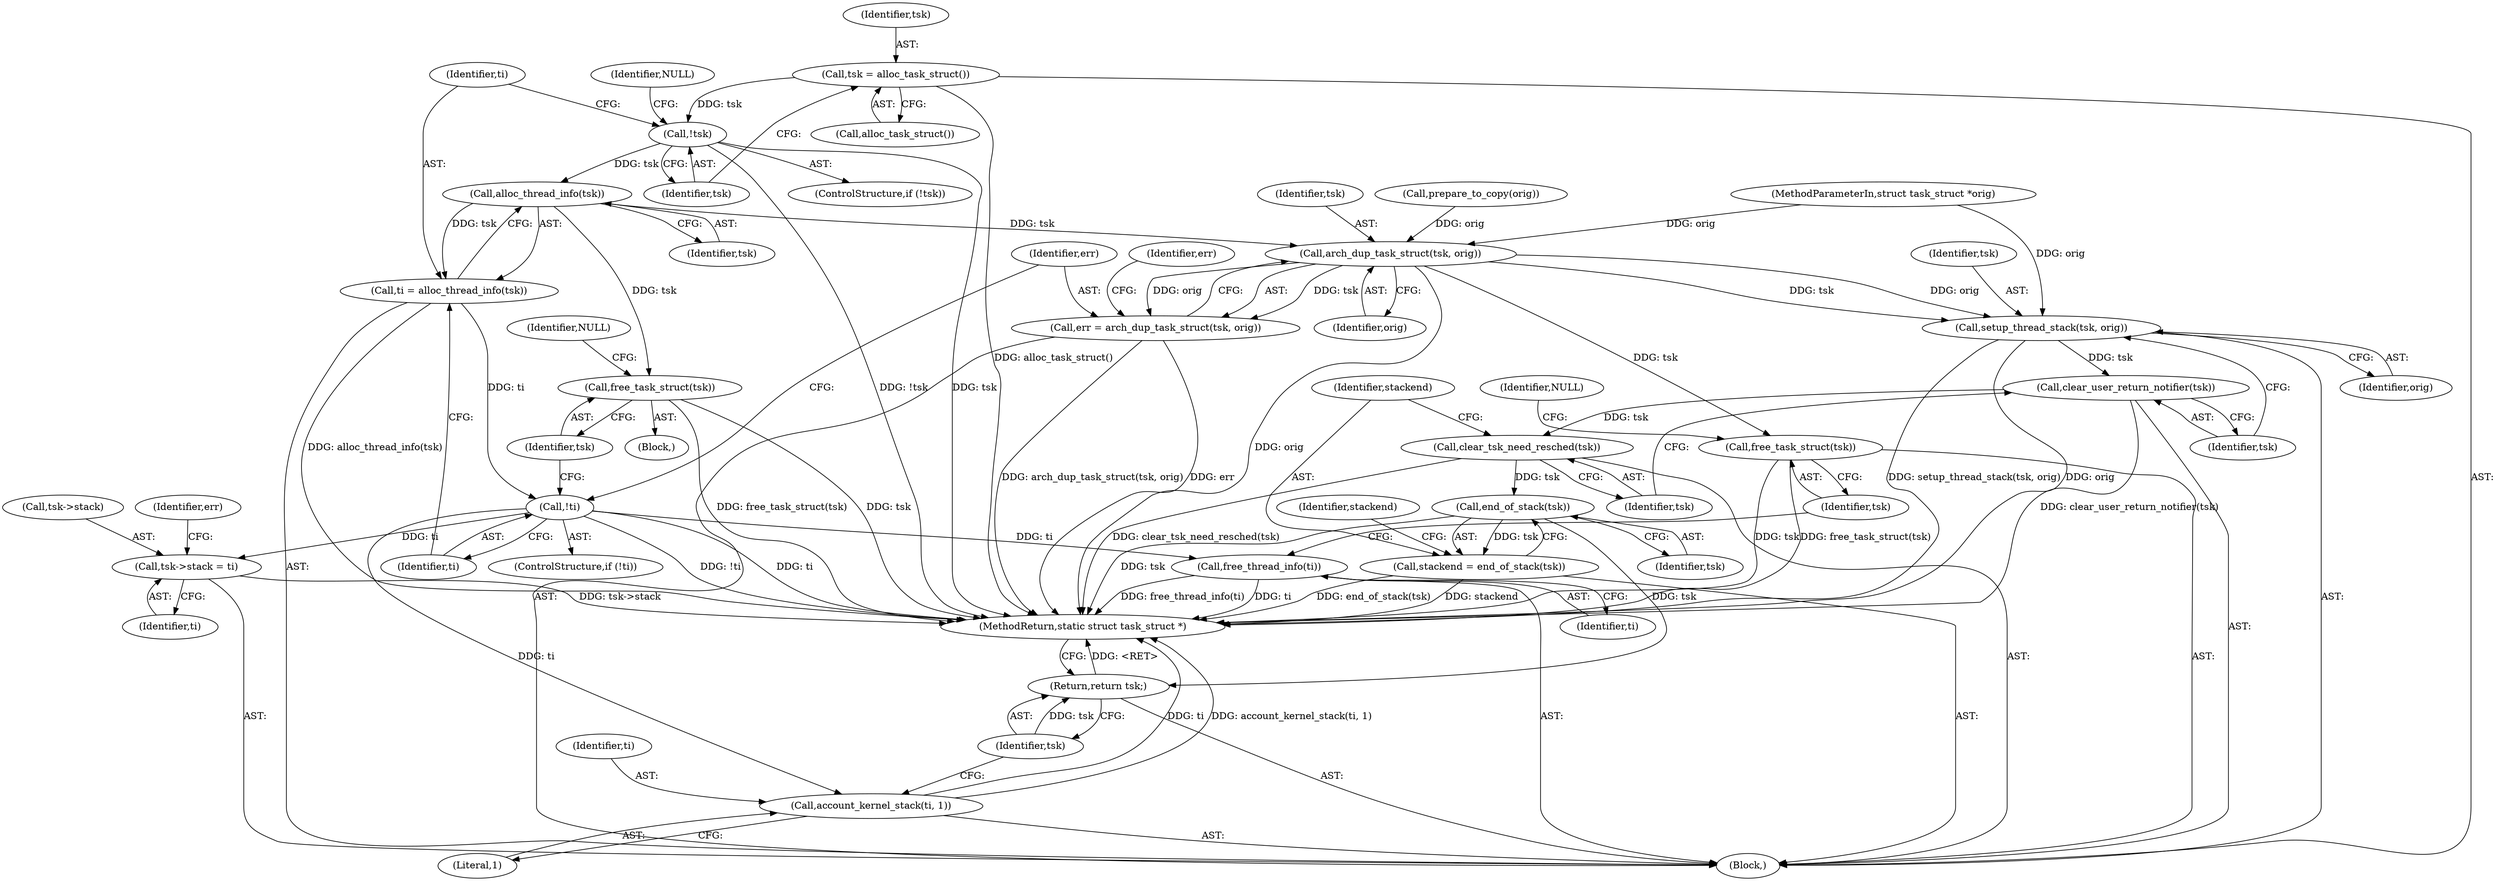 digraph "0_linux_f26f9aff6aaf67e9a430d16c266f91b13a5bff64@API" {
"1000121" [label="(Call,alloc_thread_info(tsk))"];
"1000115" [label="(Call,!tsk)"];
"1000111" [label="(Call,tsk = alloc_task_struct())"];
"1000119" [label="(Call,ti = alloc_thread_info(tsk))"];
"1000124" [label="(Call,!ti)"];
"1000139" [label="(Call,tsk->stack = ti)"];
"1000196" [label="(Call,account_kernel_stack(ti, 1))"];
"1000202" [label="(Call,free_thread_info(ti))"];
"1000127" [label="(Call,free_task_struct(tsk))"];
"1000133" [label="(Call,arch_dup_task_struct(tsk, orig))"];
"1000131" [label="(Call,err = arch_dup_task_struct(tsk, orig))"];
"1000154" [label="(Call,setup_thread_stack(tsk, orig))"];
"1000157" [label="(Call,clear_user_return_notifier(tsk))"];
"1000159" [label="(Call,clear_tsk_need_resched(tsk))"];
"1000163" [label="(Call,end_of_stack(tsk))"];
"1000161" [label="(Call,stackend = end_of_stack(tsk))"];
"1000199" [label="(Return,return tsk;)"];
"1000204" [label="(Call,free_task_struct(tsk))"];
"1000205" [label="(Identifier,tsk)"];
"1000154" [label="(Call,setup_thread_stack(tsk, orig))"];
"1000128" [label="(Identifier,tsk)"];
"1000135" [label="(Identifier,orig)"];
"1000112" [label="(Identifier,tsk)"];
"1000208" [label="(MethodReturn,static struct task_struct *)"];
"1000119" [label="(Call,ti = alloc_thread_info(tsk))"];
"1000163" [label="(Call,end_of_stack(tsk))"];
"1000203" [label="(Identifier,ti)"];
"1000196" [label="(Call,account_kernel_stack(ti, 1))"];
"1000109" [label="(Call,prepare_to_copy(orig))"];
"1000155" [label="(Identifier,tsk)"];
"1000122" [label="(Identifier,tsk)"];
"1000113" [label="(Call,alloc_task_struct())"];
"1000120" [label="(Identifier,ti)"];
"1000139" [label="(Call,tsk->stack = ti)"];
"1000159" [label="(Call,clear_tsk_need_resched(tsk))"];
"1000140" [label="(Call,tsk->stack)"];
"1000202" [label="(Call,free_thread_info(ti))"];
"1000162" [label="(Identifier,stackend)"];
"1000145" [label="(Identifier,err)"];
"1000200" [label="(Identifier,tsk)"];
"1000161" [label="(Call,stackend = end_of_stack(tsk))"];
"1000125" [label="(Identifier,ti)"];
"1000104" [label="(Block,)"];
"1000131" [label="(Call,err = arch_dup_task_struct(tsk, orig))"];
"1000204" [label="(Call,free_task_struct(tsk))"];
"1000143" [label="(Identifier,ti)"];
"1000116" [label="(Identifier,tsk)"];
"1000160" [label="(Identifier,tsk)"];
"1000137" [label="(Identifier,err)"];
"1000164" [label="(Identifier,tsk)"];
"1000127" [label="(Call,free_task_struct(tsk))"];
"1000118" [label="(Identifier,NULL)"];
"1000132" [label="(Identifier,err)"];
"1000207" [label="(Identifier,NULL)"];
"1000115" [label="(Call,!tsk)"];
"1000199" [label="(Return,return tsk;)"];
"1000198" [label="(Literal,1)"];
"1000121" [label="(Call,alloc_thread_info(tsk))"];
"1000114" [label="(ControlStructure,if (!tsk))"];
"1000156" [label="(Identifier,orig)"];
"1000123" [label="(ControlStructure,if (!ti))"];
"1000133" [label="(Call,arch_dup_task_struct(tsk, orig))"];
"1000158" [label="(Identifier,tsk)"];
"1000103" [label="(MethodParameterIn,struct task_struct *orig)"];
"1000130" [label="(Identifier,NULL)"];
"1000124" [label="(Call,!ti)"];
"1000126" [label="(Block,)"];
"1000167" [label="(Identifier,stackend)"];
"1000134" [label="(Identifier,tsk)"];
"1000157" [label="(Call,clear_user_return_notifier(tsk))"];
"1000111" [label="(Call,tsk = alloc_task_struct())"];
"1000197" [label="(Identifier,ti)"];
"1000121" -> "1000119"  [label="AST: "];
"1000121" -> "1000122"  [label="CFG: "];
"1000122" -> "1000121"  [label="AST: "];
"1000119" -> "1000121"  [label="CFG: "];
"1000121" -> "1000119"  [label="DDG: tsk"];
"1000115" -> "1000121"  [label="DDG: tsk"];
"1000121" -> "1000127"  [label="DDG: tsk"];
"1000121" -> "1000133"  [label="DDG: tsk"];
"1000115" -> "1000114"  [label="AST: "];
"1000115" -> "1000116"  [label="CFG: "];
"1000116" -> "1000115"  [label="AST: "];
"1000118" -> "1000115"  [label="CFG: "];
"1000120" -> "1000115"  [label="CFG: "];
"1000115" -> "1000208"  [label="DDG: !tsk"];
"1000115" -> "1000208"  [label="DDG: tsk"];
"1000111" -> "1000115"  [label="DDG: tsk"];
"1000111" -> "1000104"  [label="AST: "];
"1000111" -> "1000113"  [label="CFG: "];
"1000112" -> "1000111"  [label="AST: "];
"1000113" -> "1000111"  [label="AST: "];
"1000116" -> "1000111"  [label="CFG: "];
"1000111" -> "1000208"  [label="DDG: alloc_task_struct()"];
"1000119" -> "1000104"  [label="AST: "];
"1000120" -> "1000119"  [label="AST: "];
"1000125" -> "1000119"  [label="CFG: "];
"1000119" -> "1000208"  [label="DDG: alloc_thread_info(tsk)"];
"1000119" -> "1000124"  [label="DDG: ti"];
"1000124" -> "1000123"  [label="AST: "];
"1000124" -> "1000125"  [label="CFG: "];
"1000125" -> "1000124"  [label="AST: "];
"1000128" -> "1000124"  [label="CFG: "];
"1000132" -> "1000124"  [label="CFG: "];
"1000124" -> "1000208"  [label="DDG: ti"];
"1000124" -> "1000208"  [label="DDG: !ti"];
"1000124" -> "1000139"  [label="DDG: ti"];
"1000124" -> "1000196"  [label="DDG: ti"];
"1000124" -> "1000202"  [label="DDG: ti"];
"1000139" -> "1000104"  [label="AST: "];
"1000139" -> "1000143"  [label="CFG: "];
"1000140" -> "1000139"  [label="AST: "];
"1000143" -> "1000139"  [label="AST: "];
"1000145" -> "1000139"  [label="CFG: "];
"1000139" -> "1000208"  [label="DDG: tsk->stack"];
"1000196" -> "1000104"  [label="AST: "];
"1000196" -> "1000198"  [label="CFG: "];
"1000197" -> "1000196"  [label="AST: "];
"1000198" -> "1000196"  [label="AST: "];
"1000200" -> "1000196"  [label="CFG: "];
"1000196" -> "1000208"  [label="DDG: ti"];
"1000196" -> "1000208"  [label="DDG: account_kernel_stack(ti, 1)"];
"1000202" -> "1000104"  [label="AST: "];
"1000202" -> "1000203"  [label="CFG: "];
"1000203" -> "1000202"  [label="AST: "];
"1000205" -> "1000202"  [label="CFG: "];
"1000202" -> "1000208"  [label="DDG: ti"];
"1000202" -> "1000208"  [label="DDG: free_thread_info(ti)"];
"1000127" -> "1000126"  [label="AST: "];
"1000127" -> "1000128"  [label="CFG: "];
"1000128" -> "1000127"  [label="AST: "];
"1000130" -> "1000127"  [label="CFG: "];
"1000127" -> "1000208"  [label="DDG: free_task_struct(tsk)"];
"1000127" -> "1000208"  [label="DDG: tsk"];
"1000133" -> "1000131"  [label="AST: "];
"1000133" -> "1000135"  [label="CFG: "];
"1000134" -> "1000133"  [label="AST: "];
"1000135" -> "1000133"  [label="AST: "];
"1000131" -> "1000133"  [label="CFG: "];
"1000133" -> "1000208"  [label="DDG: orig"];
"1000133" -> "1000131"  [label="DDG: tsk"];
"1000133" -> "1000131"  [label="DDG: orig"];
"1000109" -> "1000133"  [label="DDG: orig"];
"1000103" -> "1000133"  [label="DDG: orig"];
"1000133" -> "1000154"  [label="DDG: tsk"];
"1000133" -> "1000154"  [label="DDG: orig"];
"1000133" -> "1000204"  [label="DDG: tsk"];
"1000131" -> "1000104"  [label="AST: "];
"1000132" -> "1000131"  [label="AST: "];
"1000137" -> "1000131"  [label="CFG: "];
"1000131" -> "1000208"  [label="DDG: arch_dup_task_struct(tsk, orig)"];
"1000131" -> "1000208"  [label="DDG: err"];
"1000154" -> "1000104"  [label="AST: "];
"1000154" -> "1000156"  [label="CFG: "];
"1000155" -> "1000154"  [label="AST: "];
"1000156" -> "1000154"  [label="AST: "];
"1000158" -> "1000154"  [label="CFG: "];
"1000154" -> "1000208"  [label="DDG: setup_thread_stack(tsk, orig)"];
"1000154" -> "1000208"  [label="DDG: orig"];
"1000103" -> "1000154"  [label="DDG: orig"];
"1000154" -> "1000157"  [label="DDG: tsk"];
"1000157" -> "1000104"  [label="AST: "];
"1000157" -> "1000158"  [label="CFG: "];
"1000158" -> "1000157"  [label="AST: "];
"1000160" -> "1000157"  [label="CFG: "];
"1000157" -> "1000208"  [label="DDG: clear_user_return_notifier(tsk)"];
"1000157" -> "1000159"  [label="DDG: tsk"];
"1000159" -> "1000104"  [label="AST: "];
"1000159" -> "1000160"  [label="CFG: "];
"1000160" -> "1000159"  [label="AST: "];
"1000162" -> "1000159"  [label="CFG: "];
"1000159" -> "1000208"  [label="DDG: clear_tsk_need_resched(tsk)"];
"1000159" -> "1000163"  [label="DDG: tsk"];
"1000163" -> "1000161"  [label="AST: "];
"1000163" -> "1000164"  [label="CFG: "];
"1000164" -> "1000163"  [label="AST: "];
"1000161" -> "1000163"  [label="CFG: "];
"1000163" -> "1000208"  [label="DDG: tsk"];
"1000163" -> "1000161"  [label="DDG: tsk"];
"1000163" -> "1000199"  [label="DDG: tsk"];
"1000161" -> "1000104"  [label="AST: "];
"1000162" -> "1000161"  [label="AST: "];
"1000167" -> "1000161"  [label="CFG: "];
"1000161" -> "1000208"  [label="DDG: end_of_stack(tsk)"];
"1000161" -> "1000208"  [label="DDG: stackend"];
"1000199" -> "1000104"  [label="AST: "];
"1000199" -> "1000200"  [label="CFG: "];
"1000200" -> "1000199"  [label="AST: "];
"1000208" -> "1000199"  [label="CFG: "];
"1000199" -> "1000208"  [label="DDG: <RET>"];
"1000200" -> "1000199"  [label="DDG: tsk"];
"1000204" -> "1000104"  [label="AST: "];
"1000204" -> "1000205"  [label="CFG: "];
"1000205" -> "1000204"  [label="AST: "];
"1000207" -> "1000204"  [label="CFG: "];
"1000204" -> "1000208"  [label="DDG: tsk"];
"1000204" -> "1000208"  [label="DDG: free_task_struct(tsk)"];
}
